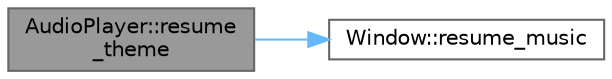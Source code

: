 digraph "AudioPlayer::resume_theme"
{
 // LATEX_PDF_SIZE
  bgcolor="transparent";
  edge [fontname=Helvetica,fontsize=10,labelfontname=Helvetica,labelfontsize=10];
  node [fontname=Helvetica,fontsize=10,shape=box,height=0.2,width=0.4];
  rankdir="LR";
  Node1 [id="Node000001",label="AudioPlayer::resume\l_theme",height=0.2,width=0.4,color="gray40", fillcolor="grey60", style="filled", fontcolor="black",tooltip=" "];
  Node1 -> Node2 [id="edge1_Node000001_Node000002",color="steelblue1",style="solid",tooltip=" "];
  Node2 [id="Node000002",label="Window::resume_music",height=0.2,width=0.4,color="grey40", fillcolor="white", style="filled",URL="$class_window.html#a37fb4e24b3e31a3f65c67d30aec0d199",tooltip=" "];
}
